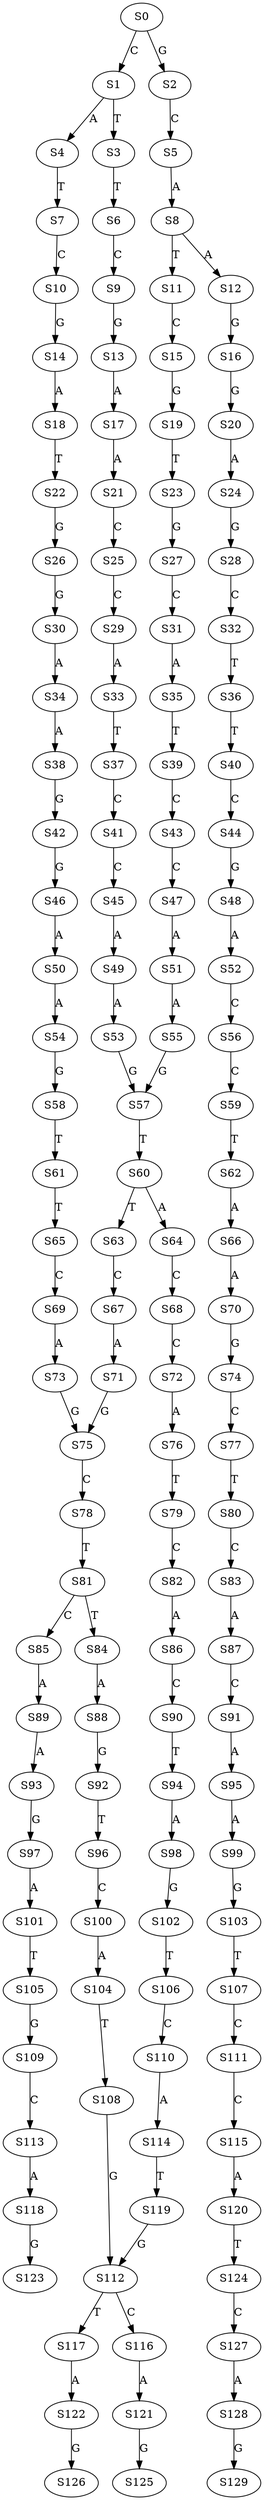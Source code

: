 strict digraph  {
	S0 -> S1 [ label = C ];
	S0 -> S2 [ label = G ];
	S1 -> S3 [ label = T ];
	S1 -> S4 [ label = A ];
	S2 -> S5 [ label = C ];
	S3 -> S6 [ label = T ];
	S4 -> S7 [ label = T ];
	S5 -> S8 [ label = A ];
	S6 -> S9 [ label = C ];
	S7 -> S10 [ label = C ];
	S8 -> S11 [ label = T ];
	S8 -> S12 [ label = A ];
	S9 -> S13 [ label = G ];
	S10 -> S14 [ label = G ];
	S11 -> S15 [ label = C ];
	S12 -> S16 [ label = G ];
	S13 -> S17 [ label = A ];
	S14 -> S18 [ label = A ];
	S15 -> S19 [ label = G ];
	S16 -> S20 [ label = G ];
	S17 -> S21 [ label = A ];
	S18 -> S22 [ label = T ];
	S19 -> S23 [ label = T ];
	S20 -> S24 [ label = A ];
	S21 -> S25 [ label = C ];
	S22 -> S26 [ label = G ];
	S23 -> S27 [ label = G ];
	S24 -> S28 [ label = G ];
	S25 -> S29 [ label = C ];
	S26 -> S30 [ label = G ];
	S27 -> S31 [ label = C ];
	S28 -> S32 [ label = C ];
	S29 -> S33 [ label = A ];
	S30 -> S34 [ label = A ];
	S31 -> S35 [ label = A ];
	S32 -> S36 [ label = T ];
	S33 -> S37 [ label = T ];
	S34 -> S38 [ label = A ];
	S35 -> S39 [ label = T ];
	S36 -> S40 [ label = T ];
	S37 -> S41 [ label = C ];
	S38 -> S42 [ label = G ];
	S39 -> S43 [ label = C ];
	S40 -> S44 [ label = C ];
	S41 -> S45 [ label = C ];
	S42 -> S46 [ label = G ];
	S43 -> S47 [ label = C ];
	S44 -> S48 [ label = G ];
	S45 -> S49 [ label = A ];
	S46 -> S50 [ label = A ];
	S47 -> S51 [ label = A ];
	S48 -> S52 [ label = A ];
	S49 -> S53 [ label = A ];
	S50 -> S54 [ label = A ];
	S51 -> S55 [ label = A ];
	S52 -> S56 [ label = C ];
	S53 -> S57 [ label = G ];
	S54 -> S58 [ label = G ];
	S55 -> S57 [ label = G ];
	S56 -> S59 [ label = C ];
	S57 -> S60 [ label = T ];
	S58 -> S61 [ label = T ];
	S59 -> S62 [ label = T ];
	S60 -> S63 [ label = T ];
	S60 -> S64 [ label = A ];
	S61 -> S65 [ label = T ];
	S62 -> S66 [ label = A ];
	S63 -> S67 [ label = C ];
	S64 -> S68 [ label = C ];
	S65 -> S69 [ label = C ];
	S66 -> S70 [ label = A ];
	S67 -> S71 [ label = A ];
	S68 -> S72 [ label = C ];
	S69 -> S73 [ label = A ];
	S70 -> S74 [ label = G ];
	S71 -> S75 [ label = G ];
	S72 -> S76 [ label = A ];
	S73 -> S75 [ label = G ];
	S74 -> S77 [ label = C ];
	S75 -> S78 [ label = C ];
	S76 -> S79 [ label = T ];
	S77 -> S80 [ label = T ];
	S78 -> S81 [ label = T ];
	S79 -> S82 [ label = C ];
	S80 -> S83 [ label = C ];
	S81 -> S84 [ label = T ];
	S81 -> S85 [ label = C ];
	S82 -> S86 [ label = A ];
	S83 -> S87 [ label = A ];
	S84 -> S88 [ label = A ];
	S85 -> S89 [ label = A ];
	S86 -> S90 [ label = C ];
	S87 -> S91 [ label = C ];
	S88 -> S92 [ label = G ];
	S89 -> S93 [ label = A ];
	S90 -> S94 [ label = T ];
	S91 -> S95 [ label = A ];
	S92 -> S96 [ label = T ];
	S93 -> S97 [ label = G ];
	S94 -> S98 [ label = A ];
	S95 -> S99 [ label = A ];
	S96 -> S100 [ label = C ];
	S97 -> S101 [ label = A ];
	S98 -> S102 [ label = G ];
	S99 -> S103 [ label = G ];
	S100 -> S104 [ label = A ];
	S101 -> S105 [ label = T ];
	S102 -> S106 [ label = T ];
	S103 -> S107 [ label = T ];
	S104 -> S108 [ label = T ];
	S105 -> S109 [ label = G ];
	S106 -> S110 [ label = C ];
	S107 -> S111 [ label = C ];
	S108 -> S112 [ label = G ];
	S109 -> S113 [ label = C ];
	S110 -> S114 [ label = A ];
	S111 -> S115 [ label = C ];
	S112 -> S116 [ label = C ];
	S112 -> S117 [ label = T ];
	S113 -> S118 [ label = A ];
	S114 -> S119 [ label = T ];
	S115 -> S120 [ label = A ];
	S116 -> S121 [ label = A ];
	S117 -> S122 [ label = A ];
	S118 -> S123 [ label = G ];
	S119 -> S112 [ label = G ];
	S120 -> S124 [ label = T ];
	S121 -> S125 [ label = G ];
	S122 -> S126 [ label = G ];
	S124 -> S127 [ label = C ];
	S127 -> S128 [ label = A ];
	S128 -> S129 [ label = G ];
}
